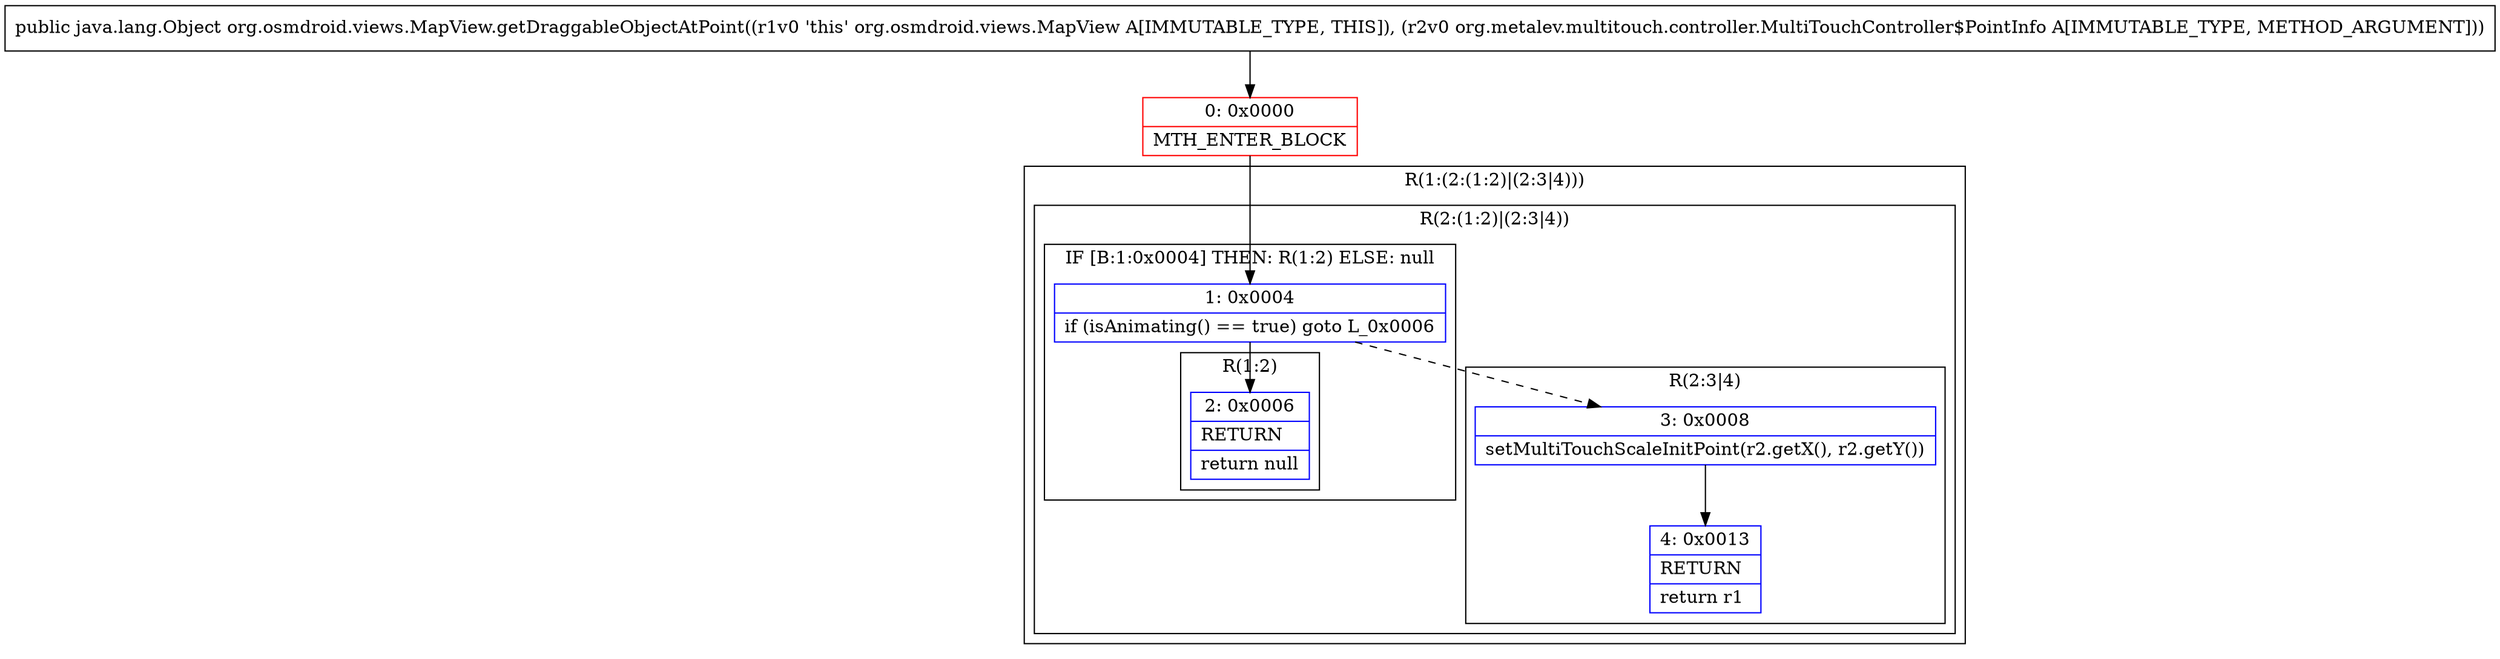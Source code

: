 digraph "CFG fororg.osmdroid.views.MapView.getDraggableObjectAtPoint(Lorg\/metalev\/multitouch\/controller\/MultiTouchController$PointInfo;)Ljava\/lang\/Object;" {
subgraph cluster_Region_1258421563 {
label = "R(1:(2:(1:2)|(2:3|4)))";
node [shape=record,color=blue];
subgraph cluster_Region_2049189345 {
label = "R(2:(1:2)|(2:3|4))";
node [shape=record,color=blue];
subgraph cluster_IfRegion_1786640871 {
label = "IF [B:1:0x0004] THEN: R(1:2) ELSE: null";
node [shape=record,color=blue];
Node_1 [shape=record,label="{1\:\ 0x0004|if (isAnimating() == true) goto L_0x0006\l}"];
subgraph cluster_Region_1852693085 {
label = "R(1:2)";
node [shape=record,color=blue];
Node_2 [shape=record,label="{2\:\ 0x0006|RETURN\l|return null\l}"];
}
}
subgraph cluster_Region_717298318 {
label = "R(2:3|4)";
node [shape=record,color=blue];
Node_3 [shape=record,label="{3\:\ 0x0008|setMultiTouchScaleInitPoint(r2.getX(), r2.getY())\l}"];
Node_4 [shape=record,label="{4\:\ 0x0013|RETURN\l|return r1\l}"];
}
}
}
Node_0 [shape=record,color=red,label="{0\:\ 0x0000|MTH_ENTER_BLOCK\l}"];
MethodNode[shape=record,label="{public java.lang.Object org.osmdroid.views.MapView.getDraggableObjectAtPoint((r1v0 'this' org.osmdroid.views.MapView A[IMMUTABLE_TYPE, THIS]), (r2v0 org.metalev.multitouch.controller.MultiTouchController$PointInfo A[IMMUTABLE_TYPE, METHOD_ARGUMENT])) }"];
MethodNode -> Node_0;
Node_1 -> Node_2;
Node_1 -> Node_3[style=dashed];
Node_3 -> Node_4;
Node_0 -> Node_1;
}

